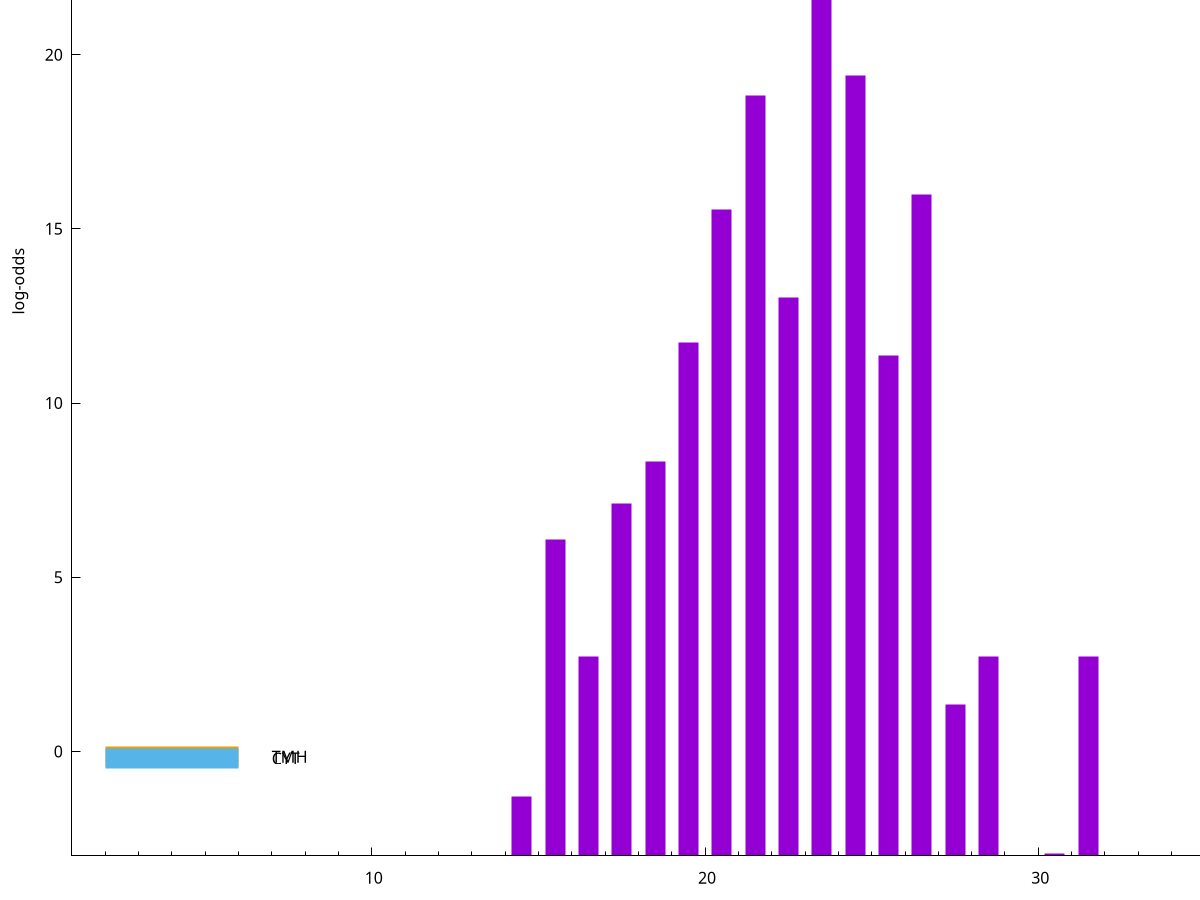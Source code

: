 set title "LipoP predictions for SRR3996252.gff"
set size 2., 1.4
set xrange [1:70] 
set mxtics 10
set yrange [-3:30]
set y2range [0:33]
set ylabel "log-odds"
set term postscript eps color solid "Helvetica" 30
set output "SRR3996252.gff36.eps"
set arrow from 2,26.786 to 6,26.786 nohead lt 1 lw 20
set label "SpI" at 7,26.786
set arrow from 2,-0.151384 to 6,-0.151384 nohead lt 4 lw 20
set label "TMH" at 7,-0.151384
set arrow from 2,-0.200913 to 6,-0.200913 nohead lt 3 lw 20
set label "CYT" at 7,-0.200913
set arrow from 2,26.786 to 6,26.786 nohead lt 1 lw 20
set label "SpI" at 7,26.786
# NOTE: The scores below are the log-odds scores with the threshold
# NOTE: subtracted (a hack to make gnuplot make the histogram all
# NOTE: look nice).
plot "-" axes x1y2 title "" with impulses lt 1 lw 20
23.500000 29.769900
24.500000 22.400400
21.500000 21.834300
26.500000 18.975400
20.500000 18.566100
22.500000 16.031800
19.500000 14.728200
25.500000 14.372200
18.500000 11.308810
17.500000 10.117260
15.500000 9.084330
16.500000 5.734480
31.500000 5.727970
28.500000 5.710670
27.500000 4.332130
14.500000 1.706330
30.500000 0.063760
e
exit

